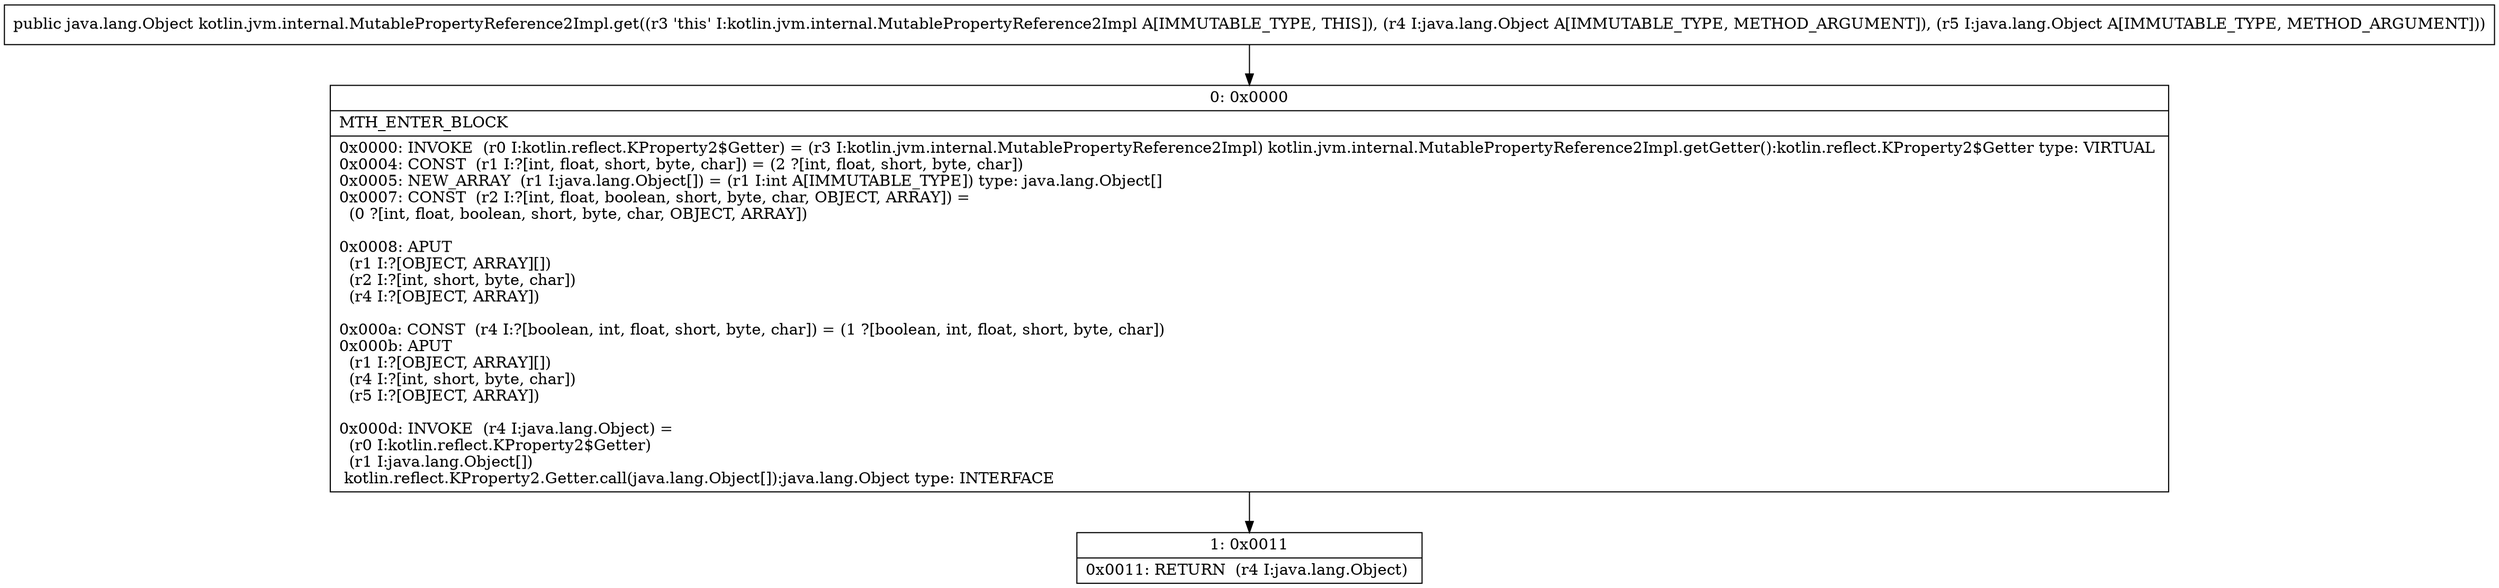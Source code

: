 digraph "CFG forkotlin.jvm.internal.MutablePropertyReference2Impl.get(Ljava\/lang\/Object;Ljava\/lang\/Object;)Ljava\/lang\/Object;" {
Node_0 [shape=record,label="{0\:\ 0x0000|MTH_ENTER_BLOCK\l|0x0000: INVOKE  (r0 I:kotlin.reflect.KProperty2$Getter) = (r3 I:kotlin.jvm.internal.MutablePropertyReference2Impl) kotlin.jvm.internal.MutablePropertyReference2Impl.getGetter():kotlin.reflect.KProperty2$Getter type: VIRTUAL \l0x0004: CONST  (r1 I:?[int, float, short, byte, char]) = (2 ?[int, float, short, byte, char]) \l0x0005: NEW_ARRAY  (r1 I:java.lang.Object[]) = (r1 I:int A[IMMUTABLE_TYPE]) type: java.lang.Object[] \l0x0007: CONST  (r2 I:?[int, float, boolean, short, byte, char, OBJECT, ARRAY]) = \l  (0 ?[int, float, boolean, short, byte, char, OBJECT, ARRAY])\l \l0x0008: APUT  \l  (r1 I:?[OBJECT, ARRAY][])\l  (r2 I:?[int, short, byte, char])\l  (r4 I:?[OBJECT, ARRAY])\l \l0x000a: CONST  (r4 I:?[boolean, int, float, short, byte, char]) = (1 ?[boolean, int, float, short, byte, char]) \l0x000b: APUT  \l  (r1 I:?[OBJECT, ARRAY][])\l  (r4 I:?[int, short, byte, char])\l  (r5 I:?[OBJECT, ARRAY])\l \l0x000d: INVOKE  (r4 I:java.lang.Object) = \l  (r0 I:kotlin.reflect.KProperty2$Getter)\l  (r1 I:java.lang.Object[])\l kotlin.reflect.KProperty2.Getter.call(java.lang.Object[]):java.lang.Object type: INTERFACE \l}"];
Node_1 [shape=record,label="{1\:\ 0x0011|0x0011: RETURN  (r4 I:java.lang.Object) \l}"];
MethodNode[shape=record,label="{public java.lang.Object kotlin.jvm.internal.MutablePropertyReference2Impl.get((r3 'this' I:kotlin.jvm.internal.MutablePropertyReference2Impl A[IMMUTABLE_TYPE, THIS]), (r4 I:java.lang.Object A[IMMUTABLE_TYPE, METHOD_ARGUMENT]), (r5 I:java.lang.Object A[IMMUTABLE_TYPE, METHOD_ARGUMENT])) }"];
MethodNode -> Node_0;
Node_0 -> Node_1;
}

